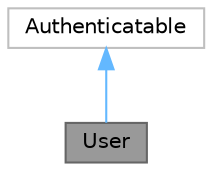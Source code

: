 digraph "User"
{
 // LATEX_PDF_SIZE
  bgcolor="transparent";
  edge [fontname=Helvetica,fontsize=10,labelfontname=Helvetica,labelfontsize=10];
  node [fontname=Helvetica,fontsize=10,shape=box,height=0.2,width=0.4];
  Node1 [id="Node000001",label="User",height=0.2,width=0.4,color="gray40", fillcolor="grey60", style="filled", fontcolor="black",tooltip="Represents an application user."];
  Node2 -> Node1 [id="edge1_Node000001_Node000002",dir="back",color="steelblue1",style="solid",tooltip=" "];
  Node2 [id="Node000002",label="Authenticatable",height=0.2,width=0.4,color="grey75", fillcolor="white", style="filled",tooltip=" "];
}
